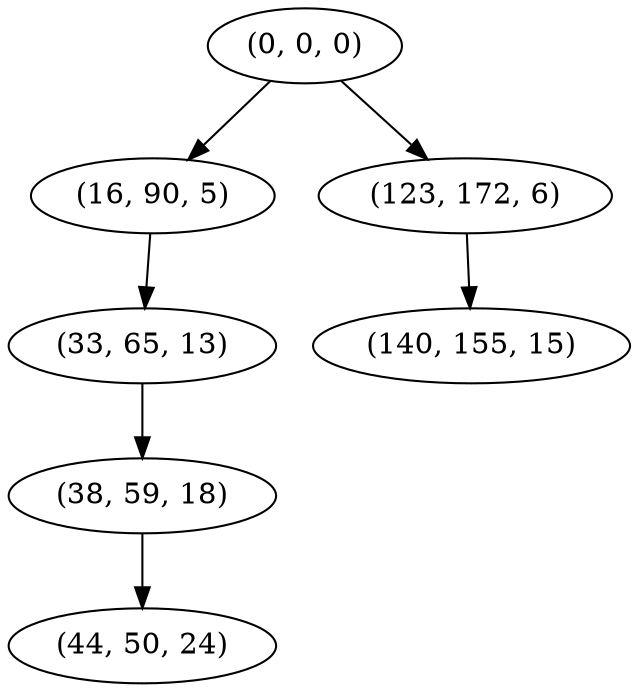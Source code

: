 digraph tree {
    "(0, 0, 0)";
    "(16, 90, 5)";
    "(33, 65, 13)";
    "(38, 59, 18)";
    "(44, 50, 24)";
    "(123, 172, 6)";
    "(140, 155, 15)";
    "(0, 0, 0)" -> "(16, 90, 5)";
    "(0, 0, 0)" -> "(123, 172, 6)";
    "(16, 90, 5)" -> "(33, 65, 13)";
    "(33, 65, 13)" -> "(38, 59, 18)";
    "(38, 59, 18)" -> "(44, 50, 24)";
    "(123, 172, 6)" -> "(140, 155, 15)";
}
